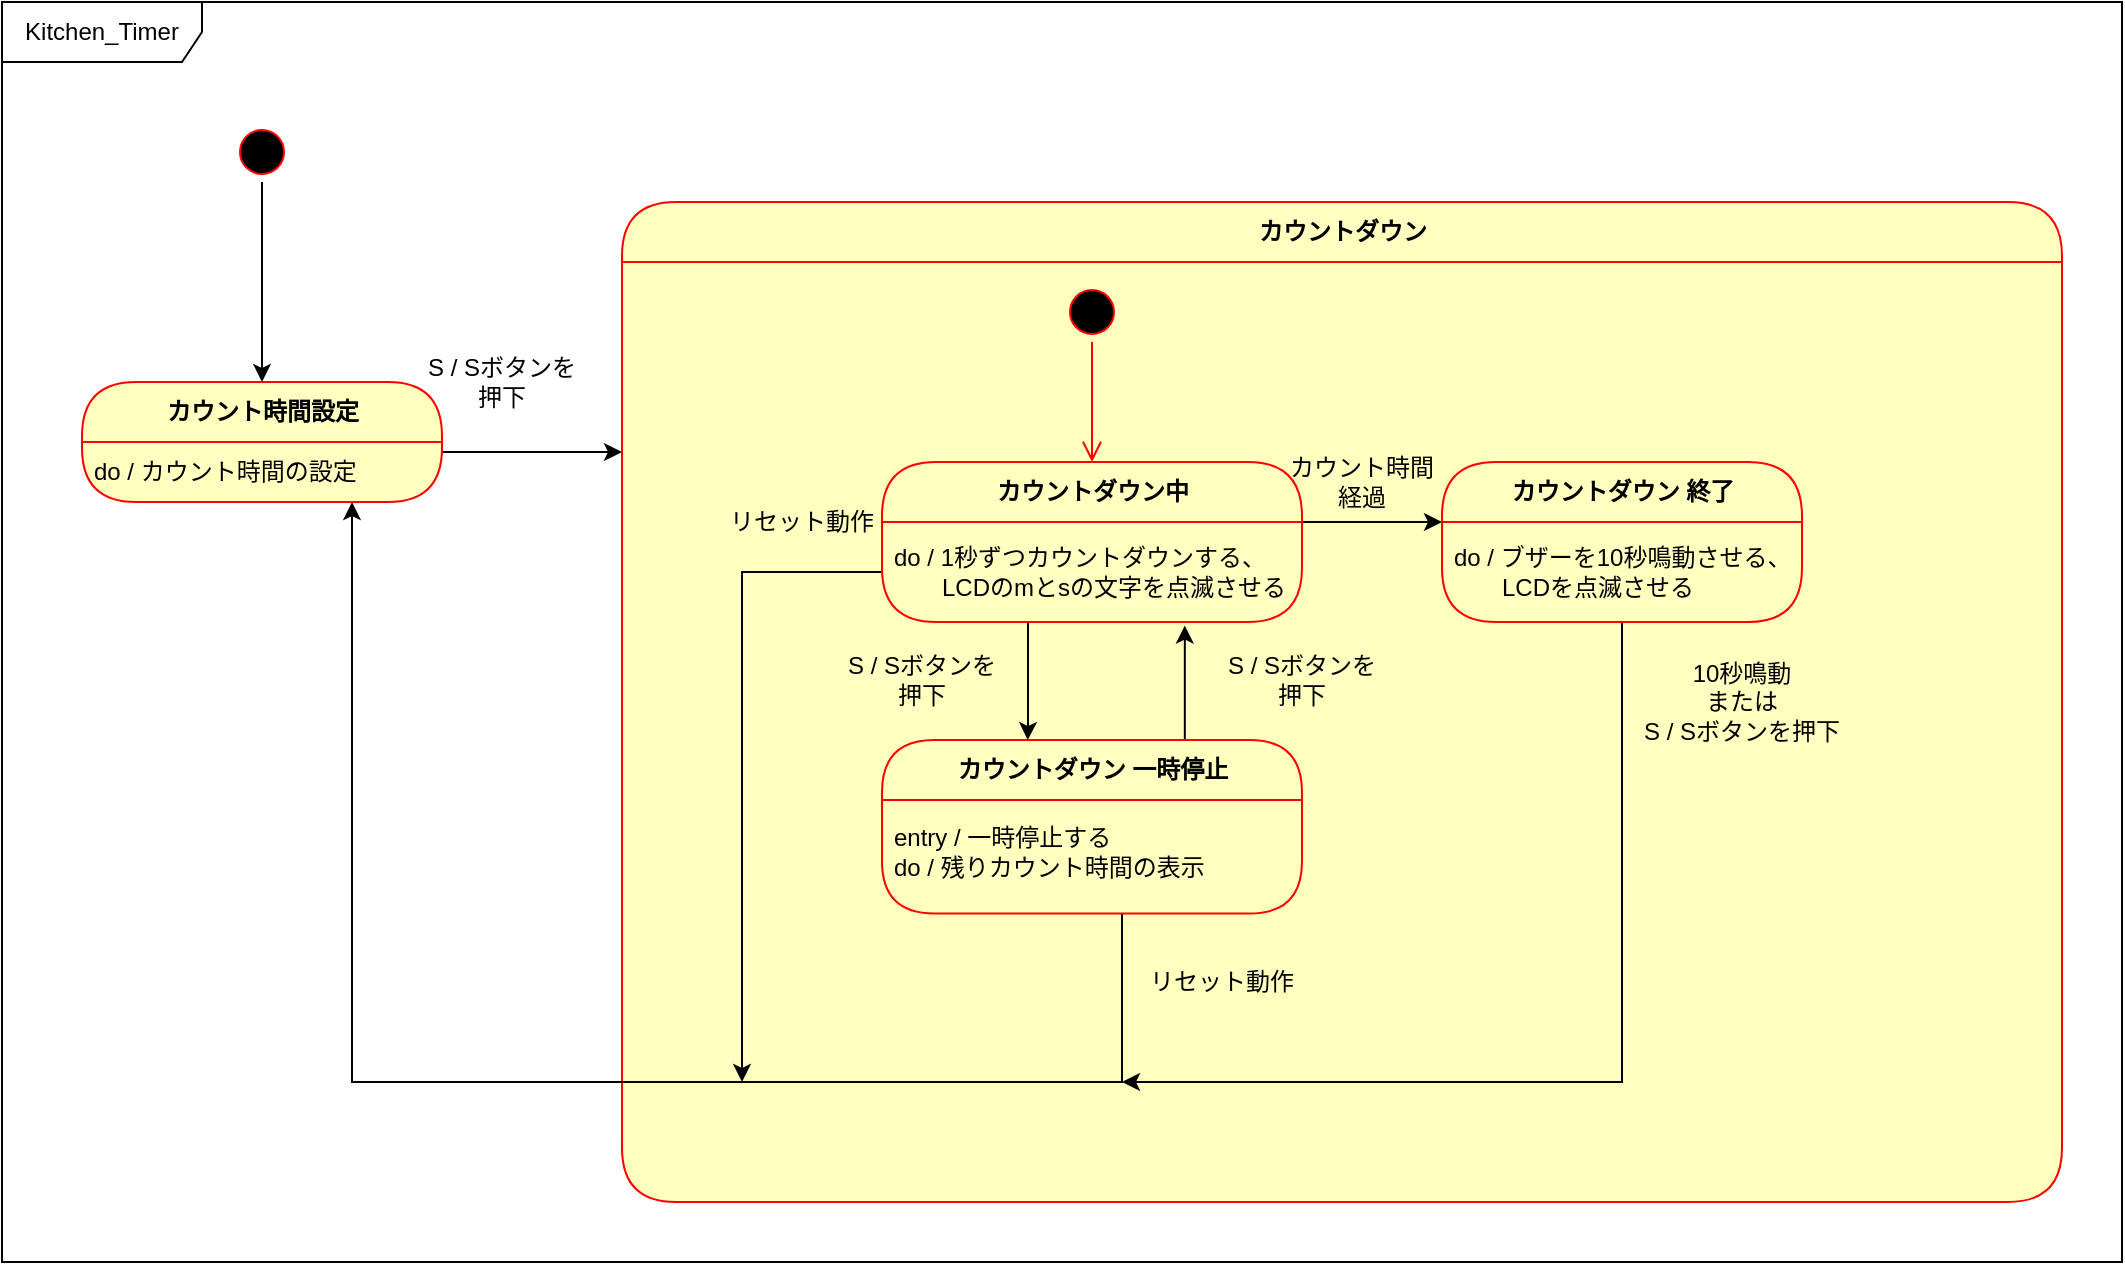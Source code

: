 <mxfile version="13.2.4" type="device"><diagram id="OdMaaam26yzxiMpAJAUF" name="ページ2"><mxGraphModel dx="992" dy="95" grid="1" gridSize="10" guides="1" tooltips="1" connect="1" arrows="1" fold="1" page="1" pageScale="1" pageWidth="827" pageHeight="1169" math="0" shadow="0"><root><mxCell id="PdrHgPEZeQbjCmegfO6x-0"/><mxCell id="PdrHgPEZeQbjCmegfO6x-1" parent="PdrHgPEZeQbjCmegfO6x-0"/><mxCell id="PdrHgPEZeQbjCmegfO6x-2" value="Kitchen_Timer" style="shape=umlFrame;whiteSpace=wrap;html=1;width=100;height=30;" parent="PdrHgPEZeQbjCmegfO6x-1" vertex="1"><mxGeometry x="-180" y="150" width="1060" height="630" as="geometry"/></mxCell><mxCell id="TRp9d-Q_ZZkama0c3O67-1" value="カウントダウン" style="swimlane;html=1;fontStyle=1;align=center;verticalAlign=middle;childLayout=stackLayout;horizontal=1;startSize=30;horizontalStack=0;resizeParent=0;resizeLast=1;container=0;fontColor=#000000;collapsible=0;rounded=1;arcSize=30;strokeColor=#ff0000;fillColor=#ffffc0;swimlaneFillColor=#ffffc0;dropTarget=0;" parent="PdrHgPEZeQbjCmegfO6x-1" vertex="1"><mxGeometry x="130" y="250" width="720" height="500" as="geometry"/></mxCell><mxCell id="TRp9d-Q_ZZkama0c3O67-33" style="edgeStyle=orthogonalEdgeStyle;rounded=0;orthogonalLoop=1;jettySize=auto;html=1;exitX=0.5;exitY=1;exitDx=0;exitDy=0;entryX=0.5;entryY=0;entryDx=0;entryDy=0;" parent="PdrHgPEZeQbjCmegfO6x-1" source="BwXfJBHaRo3sDMt6Ua4Z-0" target="ERIIGPvRRmuPlIeiTe8m-0" edge="1"><mxGeometry relative="1" as="geometry"><mxPoint x="-95" y="385" as="sourcePoint"/><mxPoint x="-50" y="470" as="targetPoint"/><Array as="points"/></mxGeometry></mxCell><mxCell id="BwXfJBHaRo3sDMt6Ua4Z-0" value="" style="ellipse;html=1;shape=startState;fillColor=#000000;strokeColor=#ff0000;" parent="PdrHgPEZeQbjCmegfO6x-1" vertex="1"><mxGeometry x="-65" y="210" width="30" height="30" as="geometry"/></mxCell><mxCell id="TRp9d-Q_ZZkama0c3O67-6" value="" style="ellipse;html=1;shape=startState;fillColor=#000000;strokeColor=#ff0000;" parent="PdrHgPEZeQbjCmegfO6x-1" vertex="1"><mxGeometry x="350" y="290" width="30" height="30" as="geometry"/></mxCell><mxCell id="TRp9d-Q_ZZkama0c3O67-7" value="" style="edgeStyle=orthogonalEdgeStyle;html=1;verticalAlign=bottom;endArrow=open;endSize=8;strokeColor=#ff0000;" parent="PdrHgPEZeQbjCmegfO6x-1" source="TRp9d-Q_ZZkama0c3O67-6" target="TRp9d-Q_ZZkama0c3O67-10" edge="1"><mxGeometry relative="1" as="geometry"><mxPoint x="155" y="410" as="targetPoint"/></mxGeometry></mxCell><mxCell id="TRp9d-Q_ZZkama0c3O67-25" style="edgeStyle=orthogonalEdgeStyle;rounded=0;orthogonalLoop=1;jettySize=auto;html=1;entryX=0.347;entryY=0;entryDx=0;entryDy=0;entryPerimeter=0;" parent="PdrHgPEZeQbjCmegfO6x-1" source="TRp9d-Q_ZZkama0c3O67-10" target="TRp9d-Q_ZZkama0c3O67-13" edge="1"><mxGeometry relative="1" as="geometry"><mxPoint x="332" y="519" as="targetPoint"/><Array as="points"><mxPoint x="333" y="510"/><mxPoint x="333" y="510"/></Array></mxGeometry></mxCell><mxCell id="TRp9d-Q_ZZkama0c3O67-27" style="edgeStyle=orthogonalEdgeStyle;rounded=0;orthogonalLoop=1;jettySize=auto;html=1;exitX=1;exitY=0.5;exitDx=0;exitDy=0;entryX=0;entryY=0;entryDx=0;entryDy=0;" parent="PdrHgPEZeQbjCmegfO6x-1" source="TRp9d-Q_ZZkama0c3O67-10" target="TRp9d-Q_ZZkama0c3O67-16" edge="1"><mxGeometry relative="1" as="geometry"><Array as="points"><mxPoint x="420" y="410"/><mxPoint x="420" y="410"/></Array></mxGeometry></mxCell><mxCell id="TRp9d-Q_ZZkama0c3O67-26" style="edgeStyle=orthogonalEdgeStyle;rounded=0;orthogonalLoop=1;jettySize=auto;html=1;exitX=0.721;exitY=0.014;exitDx=0;exitDy=0;entryX=0.721;entryY=1.036;entryDx=0;entryDy=0;entryPerimeter=0;exitPerimeter=0;" parent="PdrHgPEZeQbjCmegfO6x-1" source="TRp9d-Q_ZZkama0c3O67-13" target="TRp9d-Q_ZZkama0c3O67-11" edge="1"><mxGeometry relative="1" as="geometry"><mxPoint x="233" y="460" as="targetPoint"/><Array as="points"/></mxGeometry></mxCell><mxCell id="TRp9d-Q_ZZkama0c3O67-30" style="edgeStyle=orthogonalEdgeStyle;rounded=0;orthogonalLoop=1;jettySize=auto;html=1;entryX=0;entryY=0.25;entryDx=0;entryDy=0;exitX=1;exitY=0;exitDx=0;exitDy=0;" parent="PdrHgPEZeQbjCmegfO6x-1" source="ERIIGPvRRmuPlIeiTe8m-1" target="TRp9d-Q_ZZkama0c3O67-1" edge="1"><mxGeometry relative="1" as="geometry"><mxPoint x="240" y="250" as="targetPoint"/><Array as="points"><mxPoint x="40" y="375"/></Array></mxGeometry></mxCell><mxCell id="ERIIGPvRRmuPlIeiTe8m-0" value="カウント時間設定" style="swimlane;html=1;fontStyle=1;align=center;verticalAlign=middle;childLayout=stackLayout;horizontal=1;startSize=30;horizontalStack=0;resizeParent=0;resizeLast=1;container=0;fontColor=#000000;collapsible=0;rounded=1;arcSize=30;strokeColor=#ff0000;fillColor=#ffffc0;swimlaneFillColor=#ffffc0;dropTarget=0;" parent="PdrHgPEZeQbjCmegfO6x-1" vertex="1"><mxGeometry x="-140" y="340" width="180" height="60" as="geometry"/></mxCell><mxCell id="ERIIGPvRRmuPlIeiTe8m-1" value="do / カウント時間の設定" style="text;html=1;strokeColor=none;fillColor=none;align=left;verticalAlign=middle;spacingLeft=4;spacingRight=4;whiteSpace=wrap;overflow=hidden;rotatable=0;fontColor=#000000;" parent="ERIIGPvRRmuPlIeiTe8m-0" vertex="1"><mxGeometry y="30" width="180" height="30" as="geometry"/></mxCell><mxCell id="TRp9d-Q_ZZkama0c3O67-36" value="S / Sボタンを押下" style="text;html=1;strokeColor=none;fillColor=none;align=center;verticalAlign=middle;whiteSpace=wrap;rounded=0;" parent="PdrHgPEZeQbjCmegfO6x-1" vertex="1"><mxGeometry x="30" y="330" width="80" height="20" as="geometry"/></mxCell><mxCell id="TRp9d-Q_ZZkama0c3O67-41" style="edgeStyle=orthogonalEdgeStyle;rounded=0;orthogonalLoop=1;jettySize=auto;html=1;entryX=0.75;entryY=1;entryDx=0;entryDy=0;" parent="PdrHgPEZeQbjCmegfO6x-1" source="TRp9d-Q_ZZkama0c3O67-14" target="ERIIGPvRRmuPlIeiTe8m-1" edge="1"><mxGeometry relative="1" as="geometry"><mxPoint y="520" as="targetPoint"/><Array as="points"><mxPoint x="380" y="690"/><mxPoint x="-5" y="690"/></Array></mxGeometry></mxCell><mxCell id="TRp9d-Q_ZZkama0c3O67-42" style="edgeStyle=orthogonalEdgeStyle;rounded=0;orthogonalLoop=1;jettySize=auto;html=1;exitX=0.5;exitY=1;exitDx=0;exitDy=0;" parent="PdrHgPEZeQbjCmegfO6x-1" source="TRp9d-Q_ZZkama0c3O67-16" edge="1"><mxGeometry relative="1" as="geometry"><mxPoint x="380" y="690" as="targetPoint"/><Array as="points"><mxPoint x="630" y="690"/></Array></mxGeometry></mxCell><mxCell id="TRp9d-Q_ZZkama0c3O67-43" style="edgeStyle=orthogonalEdgeStyle;rounded=0;orthogonalLoop=1;jettySize=auto;html=1;" parent="PdrHgPEZeQbjCmegfO6x-1" source="TRp9d-Q_ZZkama0c3O67-11" edge="1"><mxGeometry relative="1" as="geometry"><mxPoint x="190" y="690" as="targetPoint"/><Array as="points"><mxPoint x="190" y="435"/><mxPoint x="190" y="690"/></Array></mxGeometry></mxCell><mxCell id="TRp9d-Q_ZZkama0c3O67-15" value="カウントダウン 終了" style="swimlane;html=1;fontStyle=1;align=center;verticalAlign=middle;childLayout=stackLayout;horizontal=1;startSize=30;horizontalStack=0;resizeParent=0;resizeLast=1;container=0;fontColor=#000000;collapsible=0;rounded=1;arcSize=30;strokeColor=#ff0000;fillColor=#ffffc0;swimlaneFillColor=#ffffc0;dropTarget=0;" parent="PdrHgPEZeQbjCmegfO6x-1" vertex="1"><mxGeometry x="540" y="380" width="180" height="80" as="geometry"/></mxCell><mxCell id="TRp9d-Q_ZZkama0c3O67-16" value="do / ブザーを10秒鳴動させる、&lt;br&gt;　　LCDを点滅させる" style="text;html=1;strokeColor=none;fillColor=none;align=left;verticalAlign=middle;spacingLeft=4;spacingRight=4;whiteSpace=wrap;overflow=hidden;rotatable=0;fontColor=#000000;" parent="TRp9d-Q_ZZkama0c3O67-15" vertex="1"><mxGeometry y="30" width="180" height="50" as="geometry"/></mxCell><mxCell id="TRp9d-Q_ZZkama0c3O67-45" value="S / Sボタンを押下" style="text;html=1;strokeColor=none;fillColor=none;align=center;verticalAlign=middle;whiteSpace=wrap;rounded=0;" parent="PdrHgPEZeQbjCmegfO6x-1" vertex="1"><mxGeometry x="240" y="479" width="80" height="20" as="geometry"/></mxCell><mxCell id="TRp9d-Q_ZZkama0c3O67-46" value="S / Sボタンを押下" style="text;html=1;strokeColor=none;fillColor=none;align=center;verticalAlign=middle;whiteSpace=wrap;rounded=0;" parent="PdrHgPEZeQbjCmegfO6x-1" vertex="1"><mxGeometry x="430" y="479" width="80" height="20" as="geometry"/></mxCell><mxCell id="TRp9d-Q_ZZkama0c3O67-47" value="カウント時間経過" style="text;html=1;strokeColor=none;fillColor=none;align=center;verticalAlign=middle;whiteSpace=wrap;rounded=0;" parent="PdrHgPEZeQbjCmegfO6x-1" vertex="1"><mxGeometry x="460" y="380" width="80" height="20" as="geometry"/></mxCell><mxCell id="TRp9d-Q_ZZkama0c3O67-48" value="10秒鳴動&lt;br&gt;または&lt;br&gt;S / Sボタンを押下" style="text;html=1;strokeColor=none;fillColor=none;align=center;verticalAlign=middle;whiteSpace=wrap;rounded=0;" parent="PdrHgPEZeQbjCmegfO6x-1" vertex="1"><mxGeometry x="640" y="490" width="100" height="20" as="geometry"/></mxCell><mxCell id="TRp9d-Q_ZZkama0c3O67-49" value="リセット動作" style="text;html=1;strokeColor=none;fillColor=none;align=center;verticalAlign=middle;whiteSpace=wrap;rounded=0;" parent="PdrHgPEZeQbjCmegfO6x-1" vertex="1"><mxGeometry x="390" y="630" width="80" height="20" as="geometry"/></mxCell><mxCell id="TRp9d-Q_ZZkama0c3O67-50" value="リセット動作" style="text;html=1;strokeColor=none;fillColor=none;align=center;verticalAlign=middle;whiteSpace=wrap;rounded=0;" parent="PdrHgPEZeQbjCmegfO6x-1" vertex="1"><mxGeometry x="180" y="400" width="80" height="20" as="geometry"/></mxCell><mxCell id="TRp9d-Q_ZZkama0c3O67-10" value="カウントダウン中" style="swimlane;html=1;fontStyle=1;align=center;verticalAlign=middle;childLayout=stackLayout;horizontal=1;startSize=30;horizontalStack=0;resizeParent=0;resizeLast=1;container=0;fontColor=#000000;collapsible=0;rounded=1;arcSize=30;strokeColor=#ff0000;fillColor=#ffffc0;swimlaneFillColor=#ffffc0;dropTarget=0;" parent="PdrHgPEZeQbjCmegfO6x-1" vertex="1"><mxGeometry x="260" y="380" width="210" height="80" as="geometry"/></mxCell><mxCell id="TRp9d-Q_ZZkama0c3O67-11" value="do / 1秒ずつカウントダウンする、&lt;br&gt;　　LCDのmとsの文字を点滅させる" style="text;html=1;strokeColor=none;fillColor=none;align=left;verticalAlign=middle;spacingLeft=4;spacingRight=4;whiteSpace=wrap;overflow=hidden;rotatable=0;fontColor=#000000;" parent="TRp9d-Q_ZZkama0c3O67-10" vertex="1"><mxGeometry y="30" width="210" height="50" as="geometry"/></mxCell><mxCell id="TRp9d-Q_ZZkama0c3O67-13" value="カウントダウン 一時停止" style="swimlane;html=1;fontStyle=1;align=center;verticalAlign=middle;childLayout=stackLayout;horizontal=1;startSize=30;horizontalStack=0;resizeParent=0;resizeLast=1;container=0;fontColor=#000000;collapsible=0;rounded=1;arcSize=29;strokeColor=#ff0000;fillColor=#ffffc0;swimlaneFillColor=#ffffc0;dropTarget=0;" parent="PdrHgPEZeQbjCmegfO6x-1" vertex="1"><mxGeometry x="260" y="519" width="210" height="86.76" as="geometry"/></mxCell><mxCell id="TRp9d-Q_ZZkama0c3O67-14" value="entry / 一時停止する&lt;br&gt;do / 残りカウント時間の表示" style="text;html=1;strokeColor=none;fillColor=none;align=left;verticalAlign=middle;spacingLeft=4;spacingRight=4;whiteSpace=wrap;overflow=hidden;rotatable=0;fontColor=#000000;" parent="TRp9d-Q_ZZkama0c3O67-13" vertex="1"><mxGeometry y="30" width="210" height="52.63" as="geometry"/></mxCell><mxCell id="TRp9d-Q_ZZkama0c3O67-22" value="Subtitle" style="text;html=1;strokeColor=none;fillColor=none;align=center;verticalAlign=middle;spacingLeft=4;spacingRight=4;whiteSpace=wrap;overflow=hidden;rotatable=0;fontColor=#000000;" parent="TRp9d-Q_ZZkama0c3O67-13" vertex="1"><mxGeometry y="82.63" width="210" as="geometry"/></mxCell><mxCell id="TRp9d-Q_ZZkama0c3O67-24" value="Subtitle" style="text;html=1;strokeColor=none;fillColor=none;align=center;verticalAlign=middle;spacingLeft=4;spacingRight=4;whiteSpace=wrap;overflow=hidden;rotatable=0;fontColor=#000000;" parent="TRp9d-Q_ZZkama0c3O67-13" vertex="1"><mxGeometry y="82.63" width="210" height="4.13" as="geometry"/></mxCell></root></mxGraphModel></diagram></mxfile>